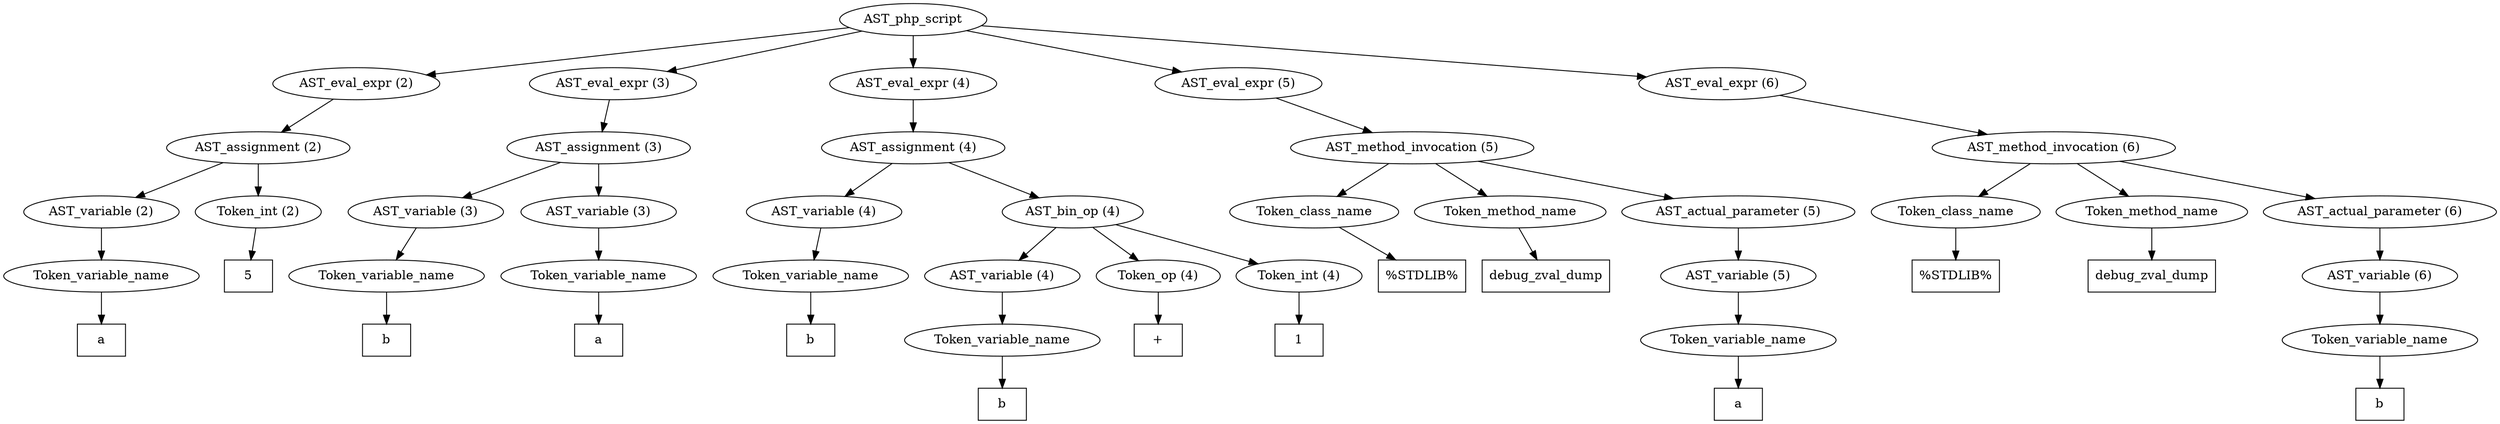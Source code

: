 /*
 * AST in dot format generated by phc -- the PHP compiler
 */

digraph AST {
node_0 [label="AST_php_script"];
node_1 [label="AST_eval_expr (2)"];
node_2 [label="AST_assignment (2)"];
node_3 [label="AST_variable (2)"];
node_4 [label="Token_variable_name"];
node_5 [label="a", shape=box]
node_4 -> node_5;
node_3 -> node_4;
node_6 [label="Token_int (2)"];
node_7 [label="5", shape=box]
node_6 -> node_7;
node_2 -> node_6;
node_2 -> node_3;
node_1 -> node_2;
node_8 [label="AST_eval_expr (3)"];
node_9 [label="AST_assignment (3)"];
node_10 [label="AST_variable (3)"];
node_11 [label="Token_variable_name"];
node_12 [label="b", shape=box]
node_11 -> node_12;
node_10 -> node_11;
node_13 [label="AST_variable (3)"];
node_14 [label="Token_variable_name"];
node_15 [label="a", shape=box]
node_14 -> node_15;
node_13 -> node_14;
node_9 -> node_13;
node_9 -> node_10;
node_8 -> node_9;
node_16 [label="AST_eval_expr (4)"];
node_17 [label="AST_assignment (4)"];
node_18 [label="AST_variable (4)"];
node_19 [label="Token_variable_name"];
node_20 [label="b", shape=box]
node_19 -> node_20;
node_18 -> node_19;
node_21 [label="AST_bin_op (4)"];
node_22 [label="AST_variable (4)"];
node_23 [label="Token_variable_name"];
node_24 [label="b", shape=box]
node_23 -> node_24;
node_22 -> node_23;
node_25 [label="Token_op (4)"];
node_26 [label="+", shape=box]
node_25 -> node_26;
node_27 [label="Token_int (4)"];
node_28 [label="1", shape=box]
node_27 -> node_28;
node_21 -> node_27;
node_21 -> node_25;
node_21 -> node_22;
node_17 -> node_21;
node_17 -> node_18;
node_16 -> node_17;
node_29 [label="AST_eval_expr (5)"];
node_30 [label="AST_method_invocation (5)"];
node_31 [label="Token_class_name"];
node_32 [label="%STDLIB%", shape=box]
node_31 -> node_32;
node_33 [label="Token_method_name"];
node_34 [label="debug_zval_dump", shape=box]
node_33 -> node_34;
node_35 [label="AST_actual_parameter (5)"];
node_36 [label="AST_variable (5)"];
node_37 [label="Token_variable_name"];
node_38 [label="a", shape=box]
node_37 -> node_38;
node_36 -> node_37;
node_35 -> node_36;
node_30 -> node_35;
node_30 -> node_33;
node_30 -> node_31;
node_29 -> node_30;
node_39 [label="AST_eval_expr (6)"];
node_40 [label="AST_method_invocation (6)"];
node_41 [label="Token_class_name"];
node_42 [label="%STDLIB%", shape=box]
node_41 -> node_42;
node_43 [label="Token_method_name"];
node_44 [label="debug_zval_dump", shape=box]
node_43 -> node_44;
node_45 [label="AST_actual_parameter (6)"];
node_46 [label="AST_variable (6)"];
node_47 [label="Token_variable_name"];
node_48 [label="b", shape=box]
node_47 -> node_48;
node_46 -> node_47;
node_45 -> node_46;
node_40 -> node_45;
node_40 -> node_43;
node_40 -> node_41;
node_39 -> node_40;
node_0 -> node_39;
node_0 -> node_29;
node_0 -> node_16;
node_0 -> node_8;
node_0 -> node_1;
}
